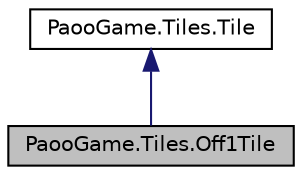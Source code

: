 digraph "PaooGame.Tiles.Off1Tile"
{
 // INTERACTIVE_SVG=YES
 // LATEX_PDF_SIZE
  edge [fontname="Helvetica",fontsize="10",labelfontname="Helvetica",labelfontsize="10"];
  node [fontname="Helvetica",fontsize="10",shape=record];
  Node1 [label="PaooGame.Tiles.Off1Tile",height=0.2,width=0.4,color="black", fillcolor="grey75", style="filled", fontcolor="black",tooltip="Butonul de oprire a sunetului."];
  Node2 -> Node1 [dir="back",color="midnightblue",fontsize="10",style="solid"];
  Node2 [label="PaooGame.Tiles.Tile",height=0.2,width=0.4,color="black", fillcolor="white", style="filled",URL="$class_paoo_game_1_1_tiles_1_1_tile.html",tooltip="Retine toate dalele intr-un vector si ofera posibilitatea regasirii dupa un ID."];
}
